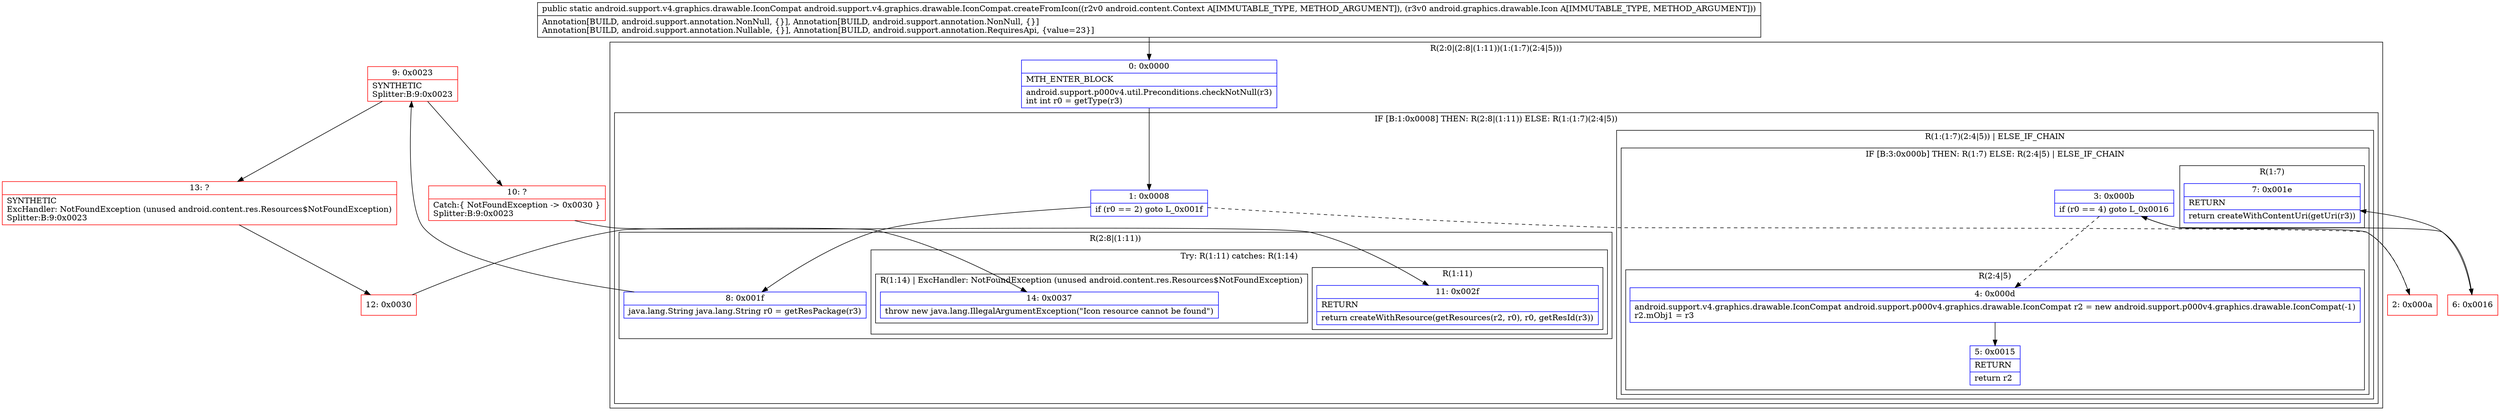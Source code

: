 digraph "CFG forandroid.support.v4.graphics.drawable.IconCompat.createFromIcon(Landroid\/content\/Context;Landroid\/graphics\/drawable\/Icon;)Landroid\/support\/v4\/graphics\/drawable\/IconCompat;" {
subgraph cluster_Region_239737334 {
label = "R(2:0|(2:8|(1:11))(1:(1:7)(2:4|5)))";
node [shape=record,color=blue];
Node_0 [shape=record,label="{0\:\ 0x0000|MTH_ENTER_BLOCK\l|android.support.p000v4.util.Preconditions.checkNotNull(r3)\lint int r0 = getType(r3)\l}"];
subgraph cluster_IfRegion_402744685 {
label = "IF [B:1:0x0008] THEN: R(2:8|(1:11)) ELSE: R(1:(1:7)(2:4|5))";
node [shape=record,color=blue];
Node_1 [shape=record,label="{1\:\ 0x0008|if (r0 == 2) goto L_0x001f\l}"];
subgraph cluster_Region_1080096814 {
label = "R(2:8|(1:11))";
node [shape=record,color=blue];
Node_8 [shape=record,label="{8\:\ 0x001f|java.lang.String java.lang.String r0 = getResPackage(r3)\l}"];
subgraph cluster_TryCatchRegion_157142950 {
label = "Try: R(1:11) catches: R(1:14)";
node [shape=record,color=blue];
subgraph cluster_Region_507235453 {
label = "R(1:11)";
node [shape=record,color=blue];
Node_11 [shape=record,label="{11\:\ 0x002f|RETURN\l|return createWithResource(getResources(r2, r0), r0, getResId(r3))\l}"];
}
subgraph cluster_Region_1151434842 {
label = "R(1:14) | ExcHandler: NotFoundException (unused android.content.res.Resources$NotFoundException)\l";
node [shape=record,color=blue];
Node_14 [shape=record,label="{14\:\ 0x0037|throw new java.lang.IllegalArgumentException(\"Icon resource cannot be found\")\l}"];
}
}
}
subgraph cluster_Region_1363385685 {
label = "R(1:(1:7)(2:4|5)) | ELSE_IF_CHAIN\l";
node [shape=record,color=blue];
subgraph cluster_IfRegion_1886501240 {
label = "IF [B:3:0x000b] THEN: R(1:7) ELSE: R(2:4|5) | ELSE_IF_CHAIN\l";
node [shape=record,color=blue];
Node_3 [shape=record,label="{3\:\ 0x000b|if (r0 == 4) goto L_0x0016\l}"];
subgraph cluster_Region_644904185 {
label = "R(1:7)";
node [shape=record,color=blue];
Node_7 [shape=record,label="{7\:\ 0x001e|RETURN\l|return createWithContentUri(getUri(r3))\l}"];
}
subgraph cluster_Region_218294490 {
label = "R(2:4|5)";
node [shape=record,color=blue];
Node_4 [shape=record,label="{4\:\ 0x000d|android.support.v4.graphics.drawable.IconCompat android.support.p000v4.graphics.drawable.IconCompat r2 = new android.support.p000v4.graphics.drawable.IconCompat(\-1)\lr2.mObj1 = r3\l}"];
Node_5 [shape=record,label="{5\:\ 0x0015|RETURN\l|return r2\l}"];
}
}
}
}
}
subgraph cluster_Region_1151434842 {
label = "R(1:14) | ExcHandler: NotFoundException (unused android.content.res.Resources$NotFoundException)\l";
node [shape=record,color=blue];
Node_14 [shape=record,label="{14\:\ 0x0037|throw new java.lang.IllegalArgumentException(\"Icon resource cannot be found\")\l}"];
}
Node_2 [shape=record,color=red,label="{2\:\ 0x000a}"];
Node_6 [shape=record,color=red,label="{6\:\ 0x0016}"];
Node_9 [shape=record,color=red,label="{9\:\ 0x0023|SYNTHETIC\lSplitter:B:9:0x0023\l}"];
Node_10 [shape=record,color=red,label="{10\:\ ?|Catch:\{ NotFoundException \-\> 0x0030 \}\lSplitter:B:9:0x0023\l}"];
Node_12 [shape=record,color=red,label="{12\:\ 0x0030}"];
Node_13 [shape=record,color=red,label="{13\:\ ?|SYNTHETIC\lExcHandler: NotFoundException (unused android.content.res.Resources$NotFoundException)\lSplitter:B:9:0x0023\l}"];
MethodNode[shape=record,label="{public static android.support.v4.graphics.drawable.IconCompat android.support.v4.graphics.drawable.IconCompat.createFromIcon((r2v0 android.content.Context A[IMMUTABLE_TYPE, METHOD_ARGUMENT]), (r3v0 android.graphics.drawable.Icon A[IMMUTABLE_TYPE, METHOD_ARGUMENT]))  | Annotation[BUILD, android.support.annotation.NonNull, \{\}], Annotation[BUILD, android.support.annotation.NonNull, \{\}]\lAnnotation[BUILD, android.support.annotation.Nullable, \{\}], Annotation[BUILD, android.support.annotation.RequiresApi, \{value=23\}]\l}"];
MethodNode -> Node_0;
Node_0 -> Node_1;
Node_1 -> Node_2[style=dashed];
Node_1 -> Node_8;
Node_8 -> Node_9;
Node_3 -> Node_4[style=dashed];
Node_3 -> Node_6;
Node_4 -> Node_5;
Node_2 -> Node_3;
Node_6 -> Node_7;
Node_9 -> Node_10;
Node_9 -> Node_13;
Node_10 -> Node_11;
Node_12 -> Node_14;
Node_13 -> Node_12;
}

